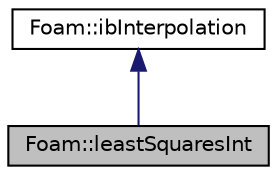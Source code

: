 digraph "Foam::leastSquaresInt"
{
 // LATEX_PDF_SIZE
  edge [fontname="Helvetica",fontsize="10",labelfontname="Helvetica",labelfontsize="10"];
  node [fontname="Helvetica",fontsize="10",shape=record];
  Node1 [label="Foam::leastSquaresInt",height=0.2,width=0.4,color="black", fillcolor="grey75", style="filled", fontcolor="black",tooltip=" "];
  Node2 -> Node1 [dir="back",color="midnightblue",fontsize="10",style="solid"];
  Node2 [label="Foam::ibInterpolation",height=0.2,width=0.4,color="black", fillcolor="white", style="filled",URL="$classFoam_1_1ibInterpolation.html",tooltip=" "];
}

